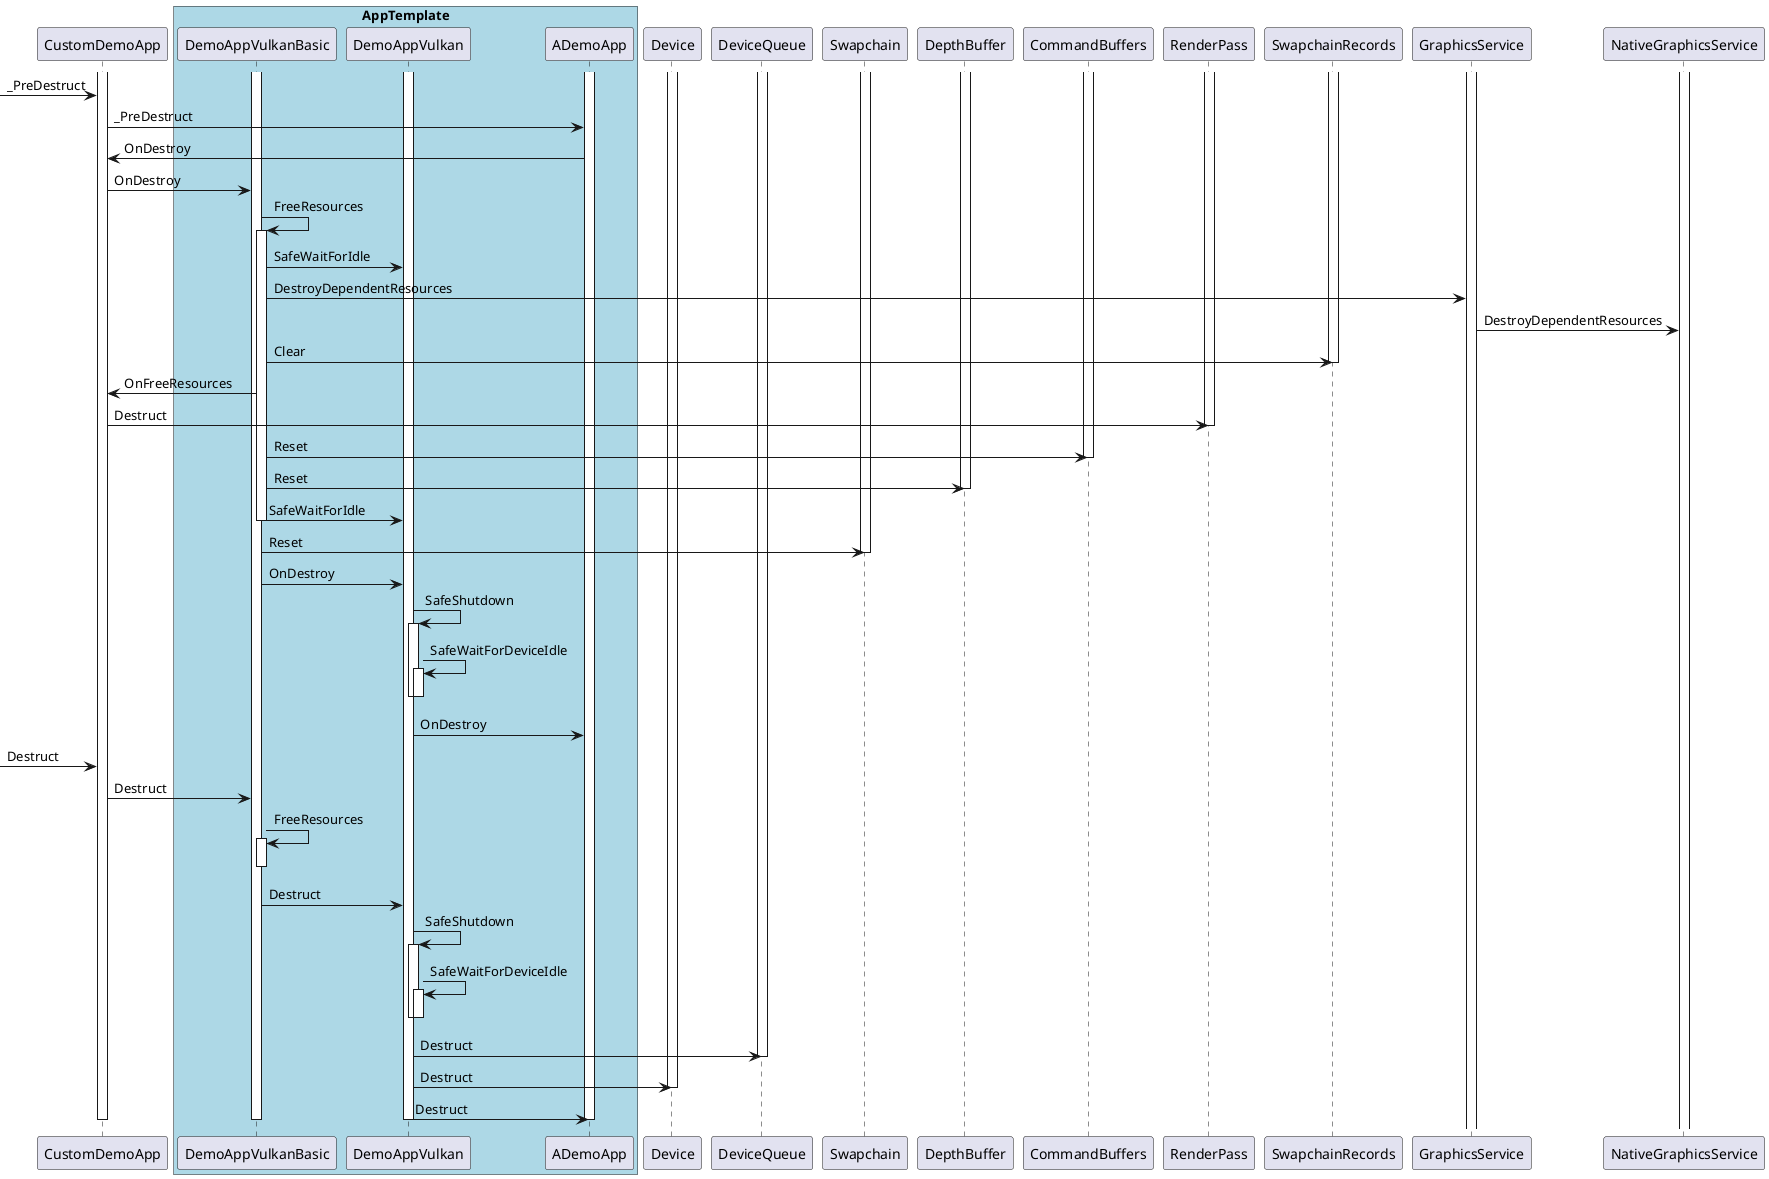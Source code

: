 @startuml VulkanDemoAppBasic Shutdown Flow

activate CustomDemoApp
activate DemoAppVulkanBasic
activate DemoAppVulkan
activate ADemoApp

box "AppTemplate" #LightBlue
    participant DemoAppVulkanBasic
    participant DemoAppVulkan
    participant ADemoApp
end box

activate Device
activate DeviceQueue
activate Swapchain
activate DepthBuffer
activate CommandBuffers
activate RenderPass
activate SwapchainRecords
activate GraphicsService
activate NativeGraphicsService

->CustomDemoApp: _PreDestruct
CustomDemoApp->ADemoApp: _PreDestruct
ADemoApp->CustomDemoApp: OnDestroy
CustomDemoApp->DemoAppVulkanBasic: OnDestroy
DemoAppVulkanBasic->DemoAppVulkanBasic++: FreeResources
DemoAppVulkanBasic->DemoAppVulkan: SafeWaitForIdle
DemoAppVulkanBasic->GraphicsService: DestroyDependentResources
GraphicsService->NativeGraphicsService: DestroyDependentResources
DemoAppVulkanBasic->SwapchainRecords: Clear
deactivate SwapchainRecords
DemoAppVulkanBasic->CustomDemoApp: OnFreeResources
CustomDemoApp->RenderPass: Destruct
deactivate RenderPass
DemoAppVulkanBasic->CommandBuffers: Reset
deactivate CommandBuffers
DemoAppVulkanBasic->DepthBuffer: Reset
deactivate DepthBuffer
DemoAppVulkanBasic->DemoAppVulkan: SafeWaitForIdle
deactivate DemoAppVulkanBasic
DemoAppVulkanBasic->Swapchain: Reset
deactivate Swapchain
DemoAppVulkanBasic->DemoAppVulkan: OnDestroy
DemoAppVulkan->DemoAppVulkan++: SafeShutdown
DemoAppVulkan->DemoAppVulkan++: SafeWaitForDeviceIdle
deactivate DemoAppVulkan
deactivate DemoAppVulkan
DemoAppVulkan->ADemoApp: OnDestroy

->CustomDemoApp: Destruct
CustomDemoApp->DemoAppVulkanBasic: Destruct
DemoAppVulkanBasic->DemoAppVulkanBasic++: FreeResources
deactivate DemoAppVulkanBasic

DemoAppVulkanBasic->DemoAppVulkan: Destruct
DemoAppVulkan->DemoAppVulkan++: SafeShutdown
DemoAppVulkan->DemoAppVulkan++: SafeWaitForDeviceIdle
deactivate DemoAppVulkan
deactivate DemoAppVulkan
DemoAppVulkan->DeviceQueue: Destruct
deactivate DeviceQueue
DemoAppVulkan->Device: Destruct
deactivate Device

DemoAppVulkan->ADemoApp: Destruct
deactivate ADemoApp
deactivate DemoAppVulkan
deactivate DemoAppVulkanBasic
deactivate CustomDemoApp
@enduml
